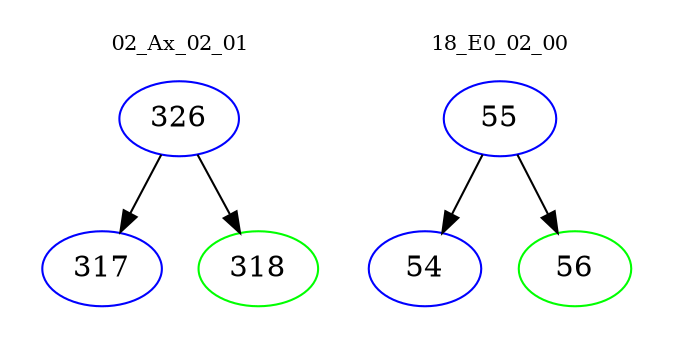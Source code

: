 digraph{
subgraph cluster_0 {
color = white
label = "02_Ax_02_01";
fontsize=10;
T0_326 [label="326", color="blue"]
T0_326 -> T0_317 [color="black"]
T0_317 [label="317", color="blue"]
T0_326 -> T0_318 [color="black"]
T0_318 [label="318", color="green"]
}
subgraph cluster_1 {
color = white
label = "18_E0_02_00";
fontsize=10;
T1_55 [label="55", color="blue"]
T1_55 -> T1_54 [color="black"]
T1_54 [label="54", color="blue"]
T1_55 -> T1_56 [color="black"]
T1_56 [label="56", color="green"]
}
}
